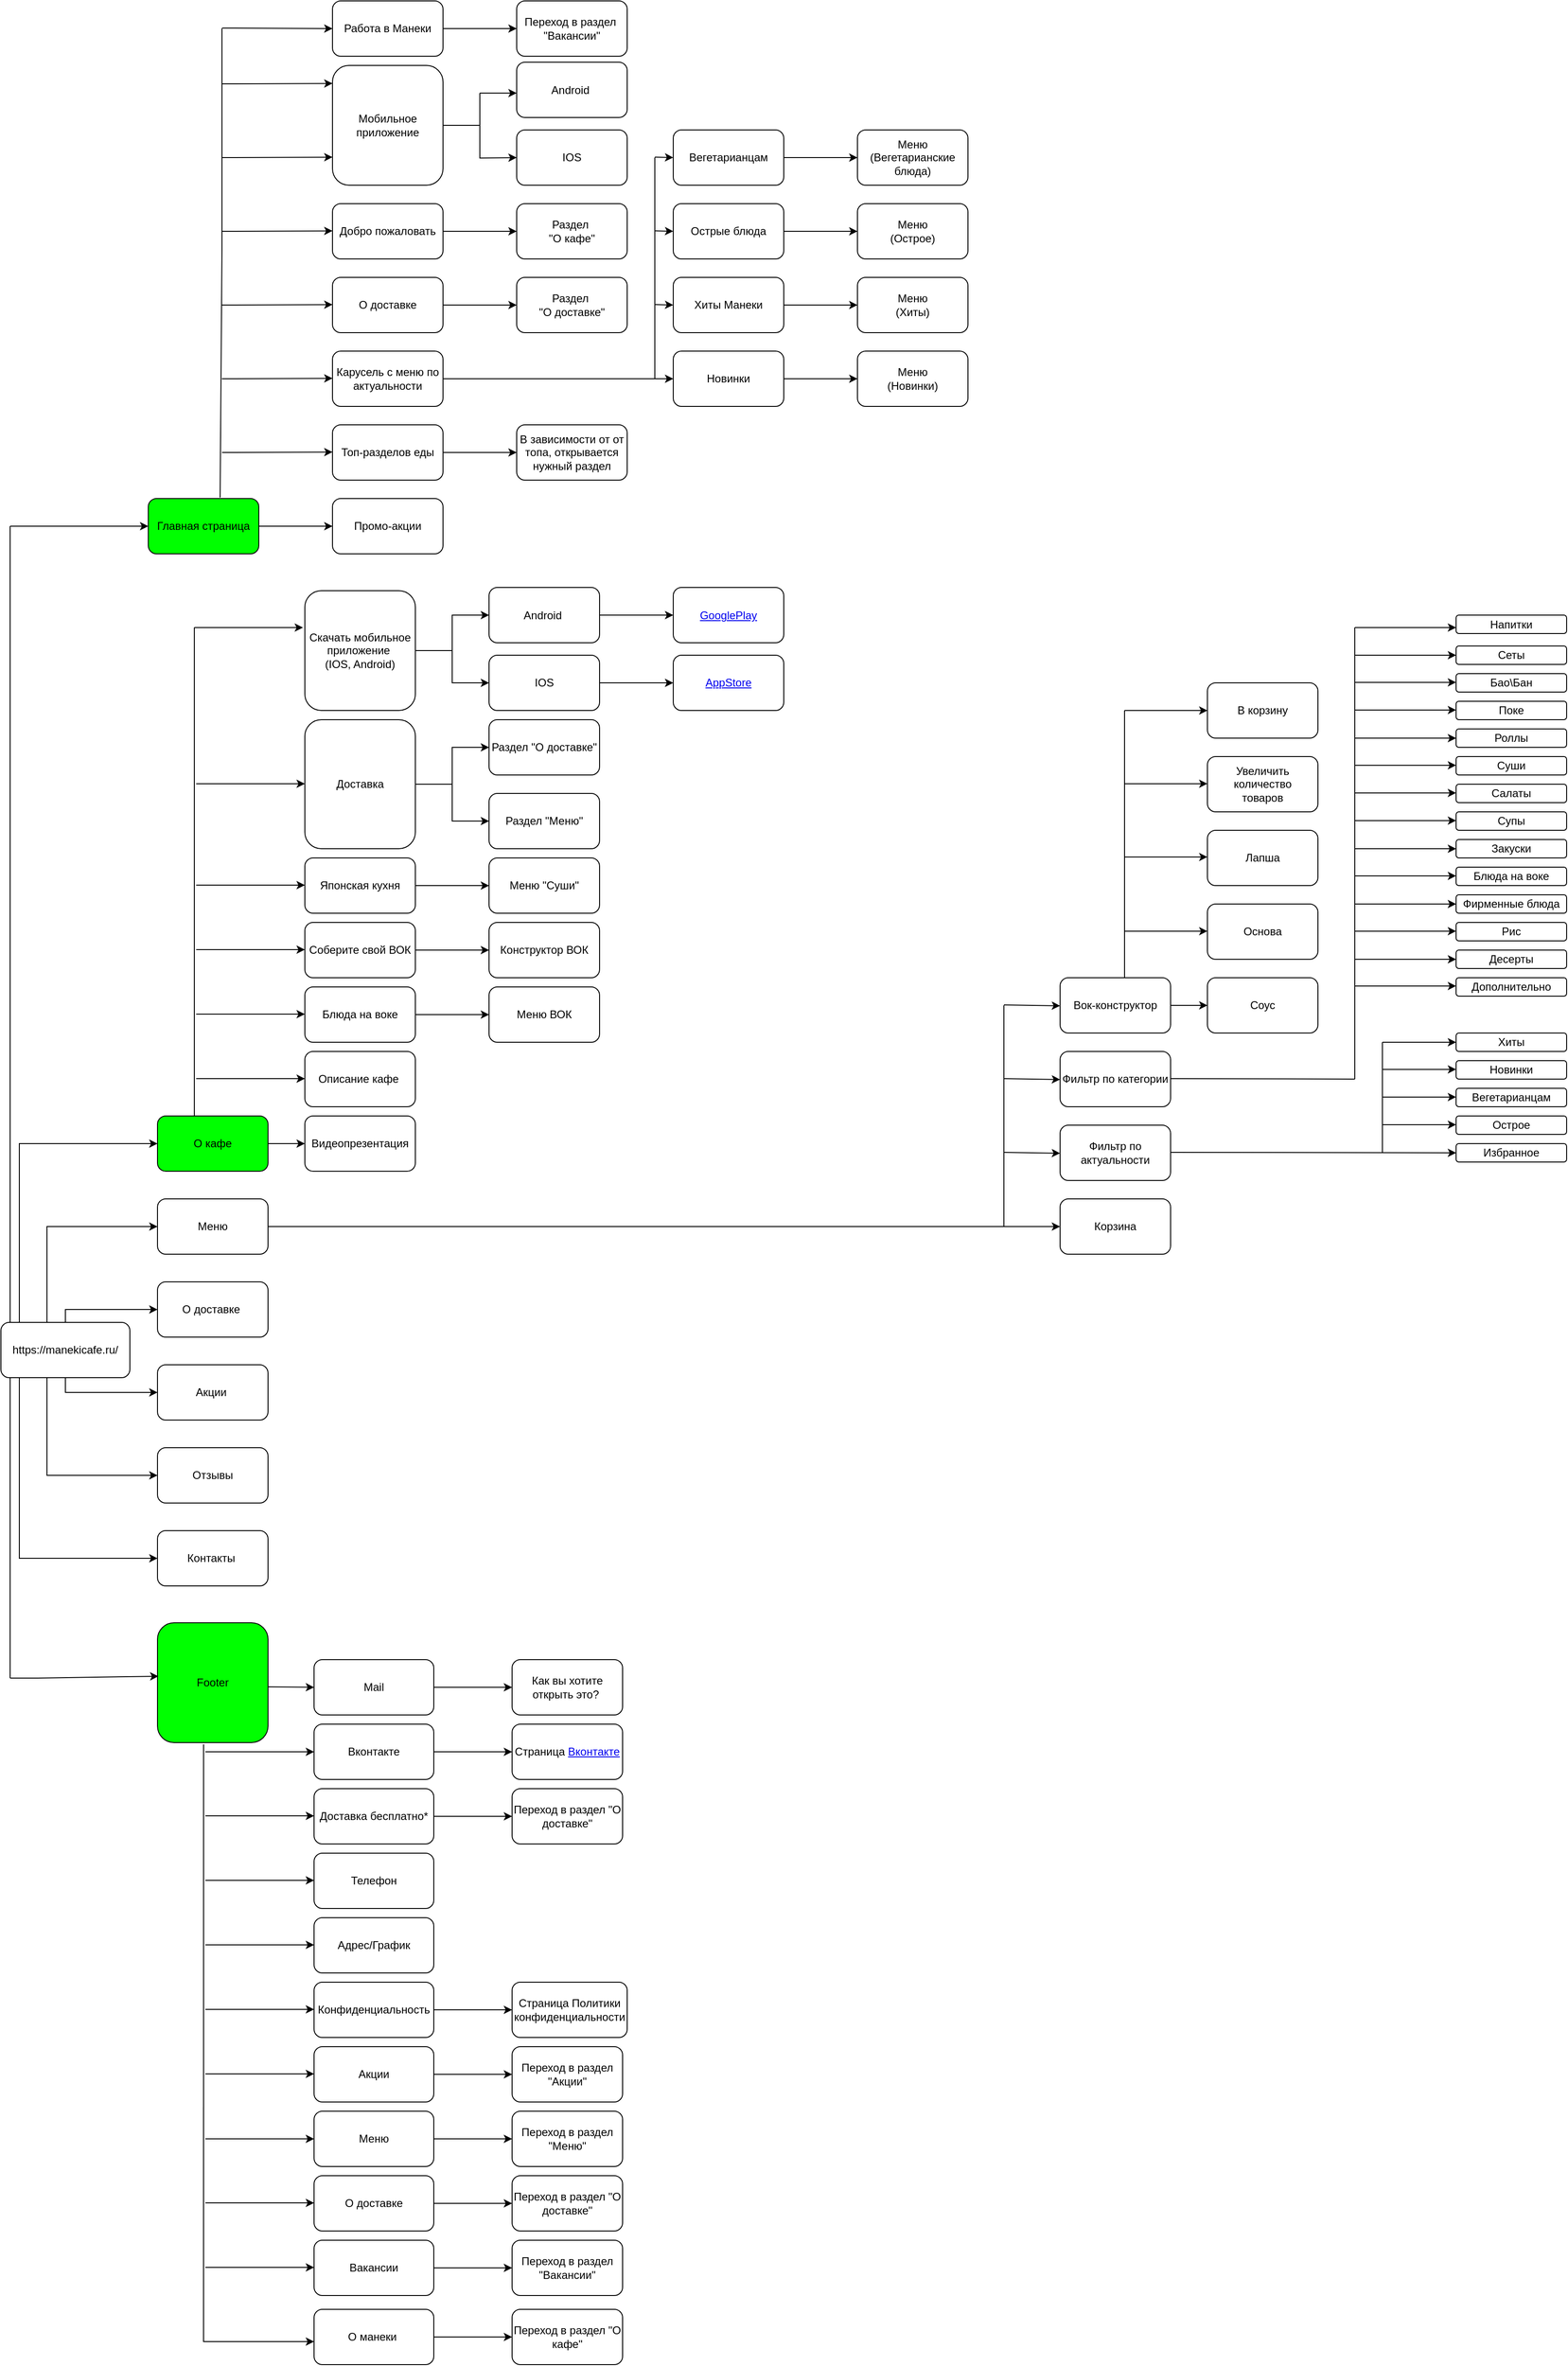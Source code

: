 <mxfile version="20.2.0" type="github">
  <diagram id="6a731a19-8d31-9384-78a2-239565b7b9f0" name="Page-1">
    <mxGraphModel dx="2031" dy="2731" grid="1" gridSize="10" guides="1" tooltips="1" connect="1" arrows="1" fold="1" page="1" pageScale="1" pageWidth="1169" pageHeight="827" background="none" math="0" shadow="0">
      <root>
        <mxCell id="0" />
        <mxCell id="1" parent="0" />
        <mxCell id="S8iGS64HaeXEKzcs_TdU-1784" value="https://manekicafe.ru/" style="rounded=1;whiteSpace=wrap;html=1;" vertex="1" parent="1">
          <mxGeometry x="30" y="354" width="140" height="60" as="geometry" />
        </mxCell>
        <mxCell id="S8iGS64HaeXEKzcs_TdU-1786" value="Меню" style="rounded=1;whiteSpace=wrap;html=1;" vertex="1" parent="1">
          <mxGeometry x="200" y="220" width="120" height="60" as="geometry" />
        </mxCell>
        <mxCell id="S8iGS64HaeXEKzcs_TdU-1804" value="" style="edgeStyle=orthogonalEdgeStyle;rounded=0;orthogonalLoop=1;jettySize=auto;html=1;" edge="1" parent="1" source="S8iGS64HaeXEKzcs_TdU-1787" target="S8iGS64HaeXEKzcs_TdU-1801">
          <mxGeometry relative="1" as="geometry" />
        </mxCell>
        <mxCell id="S8iGS64HaeXEKzcs_TdU-1787" value="О кафе" style="rounded=1;whiteSpace=wrap;html=1;fillColor=#00FF00;" vertex="1" parent="1">
          <mxGeometry x="200" y="130" width="120" height="60" as="geometry" />
        </mxCell>
        <mxCell id="S8iGS64HaeXEKzcs_TdU-1788" value="О доставке&amp;nbsp;" style="rounded=1;whiteSpace=wrap;html=1;" vertex="1" parent="1">
          <mxGeometry x="200" y="310" width="120" height="60" as="geometry" />
        </mxCell>
        <mxCell id="S8iGS64HaeXEKzcs_TdU-1789" value="Акции&amp;nbsp;" style="rounded=1;whiteSpace=wrap;html=1;" vertex="1" parent="1">
          <mxGeometry x="200" y="400" width="120" height="60" as="geometry" />
        </mxCell>
        <mxCell id="S8iGS64HaeXEKzcs_TdU-1790" value="Отзывы" style="rounded=1;whiteSpace=wrap;html=1;" vertex="1" parent="1">
          <mxGeometry x="200" y="490" width="120" height="60" as="geometry" />
        </mxCell>
        <mxCell id="S8iGS64HaeXEKzcs_TdU-1791" value="Контакты&amp;nbsp;" style="rounded=1;whiteSpace=wrap;html=1;" vertex="1" parent="1">
          <mxGeometry x="200" y="580" width="120" height="60" as="geometry" />
        </mxCell>
        <mxCell id="S8iGS64HaeXEKzcs_TdU-1792" value="" style="endArrow=classic;html=1;rounded=0;edgeStyle=orthogonalEdgeStyle;entryX=0;entryY=0.5;entryDx=0;entryDy=0;" edge="1" parent="1" target="S8iGS64HaeXEKzcs_TdU-1787">
          <mxGeometry width="50" height="50" relative="1" as="geometry">
            <mxPoint x="50" y="354" as="sourcePoint" />
            <mxPoint x="90" y="160" as="targetPoint" />
            <Array as="points">
              <mxPoint x="50" y="354" />
              <mxPoint x="50" y="160" />
            </Array>
          </mxGeometry>
        </mxCell>
        <mxCell id="S8iGS64HaeXEKzcs_TdU-1793" value="" style="endArrow=classic;html=1;rounded=0;edgeStyle=orthogonalEdgeStyle;entryX=0;entryY=0.5;entryDx=0;entryDy=0;" edge="1" parent="1" target="S8iGS64HaeXEKzcs_TdU-1786">
          <mxGeometry width="50" height="50" relative="1" as="geometry">
            <mxPoint x="80" y="354" as="sourcePoint" />
            <mxPoint x="160" y="230" as="targetPoint" />
            <Array as="points">
              <mxPoint x="80" y="354" />
              <mxPoint x="80" y="250" />
            </Array>
          </mxGeometry>
        </mxCell>
        <mxCell id="S8iGS64HaeXEKzcs_TdU-1794" value="" style="endArrow=classic;html=1;rounded=0;edgeStyle=orthogonalEdgeStyle;exitX=0.5;exitY=0;exitDx=0;exitDy=0;entryX=0;entryY=0.5;entryDx=0;entryDy=0;" edge="1" parent="1" source="S8iGS64HaeXEKzcs_TdU-1784" target="S8iGS64HaeXEKzcs_TdU-1788">
          <mxGeometry width="50" height="50" relative="1" as="geometry">
            <mxPoint x="110" y="436" as="sourcePoint" />
            <mxPoint x="190" y="332" as="targetPoint" />
          </mxGeometry>
        </mxCell>
        <mxCell id="S8iGS64HaeXEKzcs_TdU-1796" value="" style="endArrow=classic;html=1;rounded=0;edgeStyle=orthogonalEdgeStyle;exitX=0.5;exitY=1;exitDx=0;exitDy=0;" edge="1" parent="1" source="S8iGS64HaeXEKzcs_TdU-1784">
          <mxGeometry width="50" height="50" relative="1" as="geometry">
            <mxPoint x="90" y="414" as="sourcePoint" />
            <mxPoint x="200" y="430" as="targetPoint" />
            <Array as="points">
              <mxPoint x="100" y="430" />
            </Array>
          </mxGeometry>
        </mxCell>
        <mxCell id="S8iGS64HaeXEKzcs_TdU-1799" value="" style="endArrow=classic;html=1;rounded=0;edgeStyle=orthogonalEdgeStyle;entryX=0;entryY=0.5;entryDx=0;entryDy=0;" edge="1" parent="1" target="S8iGS64HaeXEKzcs_TdU-1790">
          <mxGeometry width="50" height="50" relative="1" as="geometry">
            <mxPoint x="80" y="414" as="sourcePoint" />
            <mxPoint x="80" y="520" as="targetPoint" />
            <Array as="points">
              <mxPoint x="80" y="520" />
            </Array>
          </mxGeometry>
        </mxCell>
        <mxCell id="S8iGS64HaeXEKzcs_TdU-1800" value="" style="endArrow=classic;html=1;rounded=0;edgeStyle=orthogonalEdgeStyle;entryX=0;entryY=0.5;entryDx=0;entryDy=0;" edge="1" parent="1" target="S8iGS64HaeXEKzcs_TdU-1791">
          <mxGeometry width="50" height="50" relative="1" as="geometry">
            <mxPoint x="50" y="414" as="sourcePoint" />
            <mxPoint x="50" y="620" as="targetPoint" />
            <Array as="points">
              <mxPoint x="50" y="610" />
            </Array>
          </mxGeometry>
        </mxCell>
        <mxCell id="S8iGS64HaeXEKzcs_TdU-1801" value="Видеопрезентация" style="rounded=1;whiteSpace=wrap;html=1;" vertex="1" parent="1">
          <mxGeometry x="360" y="130" width="120" height="60" as="geometry" />
        </mxCell>
        <mxCell id="S8iGS64HaeXEKzcs_TdU-1805" value="Описание кафе&amp;nbsp;" style="rounded=1;whiteSpace=wrap;html=1;" vertex="1" parent="1">
          <mxGeometry x="360" y="60" width="120" height="60" as="geometry" />
        </mxCell>
        <mxCell id="S8iGS64HaeXEKzcs_TdU-1812" value="" style="edgeStyle=orthogonalEdgeStyle;rounded=0;orthogonalLoop=1;jettySize=auto;html=1;" edge="1" parent="1" source="S8iGS64HaeXEKzcs_TdU-1806" target="S8iGS64HaeXEKzcs_TdU-1811">
          <mxGeometry relative="1" as="geometry" />
        </mxCell>
        <mxCell id="S8iGS64HaeXEKzcs_TdU-1806" value="Блюда на воке" style="rounded=1;whiteSpace=wrap;html=1;" vertex="1" parent="1">
          <mxGeometry x="360" y="-10" width="120" height="60" as="geometry" />
        </mxCell>
        <mxCell id="S8iGS64HaeXEKzcs_TdU-1814" value="" style="edgeStyle=orthogonalEdgeStyle;rounded=0;orthogonalLoop=1;jettySize=auto;html=1;" edge="1" parent="1" source="S8iGS64HaeXEKzcs_TdU-1807" target="S8iGS64HaeXEKzcs_TdU-1813">
          <mxGeometry relative="1" as="geometry" />
        </mxCell>
        <mxCell id="S8iGS64HaeXEKzcs_TdU-1807" value="Соберите свой ВОК" style="rounded=1;whiteSpace=wrap;html=1;" vertex="1" parent="1">
          <mxGeometry x="360" y="-80" width="120" height="60" as="geometry" />
        </mxCell>
        <mxCell id="S8iGS64HaeXEKzcs_TdU-1816" value="" style="edgeStyle=orthogonalEdgeStyle;rounded=0;orthogonalLoop=1;jettySize=auto;html=1;" edge="1" parent="1" source="S8iGS64HaeXEKzcs_TdU-1808" target="S8iGS64HaeXEKzcs_TdU-1815">
          <mxGeometry relative="1" as="geometry" />
        </mxCell>
        <mxCell id="S8iGS64HaeXEKzcs_TdU-1808" value="Японская кухня" style="rounded=1;whiteSpace=wrap;html=1;" vertex="1" parent="1">
          <mxGeometry x="360" y="-150" width="120" height="60" as="geometry" />
        </mxCell>
        <mxCell id="S8iGS64HaeXEKzcs_TdU-1818" value="" style="edgeStyle=orthogonalEdgeStyle;rounded=0;orthogonalLoop=1;jettySize=auto;html=1;" edge="1" parent="1" source="S8iGS64HaeXEKzcs_TdU-1809" target="S8iGS64HaeXEKzcs_TdU-1817">
          <mxGeometry relative="1" as="geometry" />
        </mxCell>
        <mxCell id="S8iGS64HaeXEKzcs_TdU-1820" value="" style="edgeStyle=orthogonalEdgeStyle;rounded=0;orthogonalLoop=1;jettySize=auto;html=1;" edge="1" parent="1" source="S8iGS64HaeXEKzcs_TdU-1809" target="S8iGS64HaeXEKzcs_TdU-1819">
          <mxGeometry relative="1" as="geometry" />
        </mxCell>
        <mxCell id="S8iGS64HaeXEKzcs_TdU-1809" value="Доставка" style="rounded=1;whiteSpace=wrap;html=1;" vertex="1" parent="1">
          <mxGeometry x="360" y="-300" width="120" height="140" as="geometry" />
        </mxCell>
        <mxCell id="S8iGS64HaeXEKzcs_TdU-1822" value="" style="edgeStyle=orthogonalEdgeStyle;rounded=0;orthogonalLoop=1;jettySize=auto;html=1;" edge="1" parent="1" source="S8iGS64HaeXEKzcs_TdU-1810" target="S8iGS64HaeXEKzcs_TdU-1821">
          <mxGeometry relative="1" as="geometry" />
        </mxCell>
        <mxCell id="S8iGS64HaeXEKzcs_TdU-1824" value="" style="edgeStyle=orthogonalEdgeStyle;rounded=0;orthogonalLoop=1;jettySize=auto;html=1;" edge="1" parent="1" source="S8iGS64HaeXEKzcs_TdU-1810" target="S8iGS64HaeXEKzcs_TdU-1823">
          <mxGeometry relative="1" as="geometry" />
        </mxCell>
        <mxCell id="S8iGS64HaeXEKzcs_TdU-1810" value="Скачать мобильное приложение&amp;nbsp;&lt;br&gt;(IOS, Android)" style="rounded=1;whiteSpace=wrap;html=1;" vertex="1" parent="1">
          <mxGeometry x="360" y="-440" width="120" height="130" as="geometry" />
        </mxCell>
        <mxCell id="S8iGS64HaeXEKzcs_TdU-1811" value="Меню ВОК" style="whiteSpace=wrap;html=1;rounded=1;" vertex="1" parent="1">
          <mxGeometry x="560" y="-10" width="120" height="60" as="geometry" />
        </mxCell>
        <mxCell id="S8iGS64HaeXEKzcs_TdU-1813" value="Конструктор ВОК" style="whiteSpace=wrap;html=1;rounded=1;" vertex="1" parent="1">
          <mxGeometry x="560" y="-80" width="120" height="60" as="geometry" />
        </mxCell>
        <mxCell id="S8iGS64HaeXEKzcs_TdU-1815" value="Меню &quot;Суши&quot;" style="whiteSpace=wrap;html=1;rounded=1;" vertex="1" parent="1">
          <mxGeometry x="560" y="-150" width="120" height="60" as="geometry" />
        </mxCell>
        <mxCell id="S8iGS64HaeXEKzcs_TdU-1817" value="Раздел &quot;О доставке&quot;" style="whiteSpace=wrap;html=1;rounded=1;" vertex="1" parent="1">
          <mxGeometry x="560" y="-300" width="120" height="60" as="geometry" />
        </mxCell>
        <mxCell id="S8iGS64HaeXEKzcs_TdU-1819" value="Раздел &quot;Меню&quot;" style="whiteSpace=wrap;html=1;rounded=1;" vertex="1" parent="1">
          <mxGeometry x="560" y="-220" width="120" height="60" as="geometry" />
        </mxCell>
        <mxCell id="S8iGS64HaeXEKzcs_TdU-1884" value="" style="edgeStyle=orthogonalEdgeStyle;rounded=0;orthogonalLoop=1;jettySize=auto;html=1;" edge="1" parent="1" source="S8iGS64HaeXEKzcs_TdU-1821" target="S8iGS64HaeXEKzcs_TdU-1883">
          <mxGeometry relative="1" as="geometry" />
        </mxCell>
        <mxCell id="S8iGS64HaeXEKzcs_TdU-1821" value="IOS" style="whiteSpace=wrap;html=1;rounded=1;" vertex="1" parent="1">
          <mxGeometry x="560" y="-370" width="120" height="60" as="geometry" />
        </mxCell>
        <mxCell id="S8iGS64HaeXEKzcs_TdU-1877" value="" style="edgeStyle=orthogonalEdgeStyle;rounded=0;orthogonalLoop=1;jettySize=auto;html=1;" edge="1" parent="1" source="S8iGS64HaeXEKzcs_TdU-1823" target="S8iGS64HaeXEKzcs_TdU-1876">
          <mxGeometry relative="1" as="geometry" />
        </mxCell>
        <mxCell id="S8iGS64HaeXEKzcs_TdU-1823" value="Android&amp;nbsp;" style="whiteSpace=wrap;html=1;rounded=1;" vertex="1" parent="1">
          <mxGeometry x="560" y="-443.5" width="120" height="60" as="geometry" />
        </mxCell>
        <mxCell id="S8iGS64HaeXEKzcs_TdU-1826" value="" style="endArrow=none;html=1;rounded=0;" edge="1" parent="1">
          <mxGeometry width="50" height="50" relative="1" as="geometry">
            <mxPoint x="240" y="130" as="sourcePoint" />
            <mxPoint x="240" y="-400" as="targetPoint" />
          </mxGeometry>
        </mxCell>
        <mxCell id="S8iGS64HaeXEKzcs_TdU-1827" value="" style="endArrow=classic;html=1;rounded=0;entryX=-0.017;entryY=0.308;entryDx=0;entryDy=0;entryPerimeter=0;" edge="1" parent="1" target="S8iGS64HaeXEKzcs_TdU-1810">
          <mxGeometry width="50" height="50" relative="1" as="geometry">
            <mxPoint x="240" y="-400" as="sourcePoint" />
            <mxPoint x="290" y="-450" as="targetPoint" />
          </mxGeometry>
        </mxCell>
        <mxCell id="S8iGS64HaeXEKzcs_TdU-1828" value="" style="endArrow=classic;html=1;rounded=0;entryX=-0.017;entryY=0.308;entryDx=0;entryDy=0;entryPerimeter=0;" edge="1" parent="1">
          <mxGeometry width="50" height="50" relative="1" as="geometry">
            <mxPoint x="242.04" y="-230.5" as="sourcePoint" />
            <mxPoint x="360.0" y="-230.46" as="targetPoint" />
          </mxGeometry>
        </mxCell>
        <mxCell id="S8iGS64HaeXEKzcs_TdU-1829" value="" style="endArrow=classic;html=1;rounded=0;entryX=-0.017;entryY=0.308;entryDx=0;entryDy=0;entryPerimeter=0;" edge="1" parent="1">
          <mxGeometry width="50" height="50" relative="1" as="geometry">
            <mxPoint x="242.04" y="-120.5" as="sourcePoint" />
            <mxPoint x="360.0" y="-120.46" as="targetPoint" />
          </mxGeometry>
        </mxCell>
        <mxCell id="S8iGS64HaeXEKzcs_TdU-1830" value="" style="endArrow=classic;html=1;rounded=0;entryX=-0.017;entryY=0.308;entryDx=0;entryDy=0;entryPerimeter=0;" edge="1" parent="1">
          <mxGeometry width="50" height="50" relative="1" as="geometry">
            <mxPoint x="242.04" y="-50.5" as="sourcePoint" />
            <mxPoint x="360.0" y="-50.46" as="targetPoint" />
          </mxGeometry>
        </mxCell>
        <mxCell id="S8iGS64HaeXEKzcs_TdU-1831" value="" style="endArrow=classic;html=1;rounded=0;entryX=-0.017;entryY=0.308;entryDx=0;entryDy=0;entryPerimeter=0;" edge="1" parent="1">
          <mxGeometry width="50" height="50" relative="1" as="geometry">
            <mxPoint x="242.04" y="19.5" as="sourcePoint" />
            <mxPoint x="360.0" y="19.54" as="targetPoint" />
          </mxGeometry>
        </mxCell>
        <mxCell id="S8iGS64HaeXEKzcs_TdU-1832" value="" style="endArrow=classic;html=1;rounded=0;entryX=-0.017;entryY=0.308;entryDx=0;entryDy=0;entryPerimeter=0;" edge="1" parent="1">
          <mxGeometry width="50" height="50" relative="1" as="geometry">
            <mxPoint x="242.04" y="89.5" as="sourcePoint" />
            <mxPoint x="360.0" y="89.54" as="targetPoint" />
          </mxGeometry>
        </mxCell>
        <mxCell id="S8iGS64HaeXEKzcs_TdU-1835" value="" style="edgeStyle=orthogonalEdgeStyle;rounded=0;orthogonalLoop=1;jettySize=auto;html=1;" edge="1" parent="1" target="S8iGS64HaeXEKzcs_TdU-1834">
          <mxGeometry relative="1" as="geometry">
            <mxPoint x="250" y="1455" as="sourcePoint" />
            <Array as="points">
              <mxPoint x="250" y="1460" />
            </Array>
          </mxGeometry>
        </mxCell>
        <mxCell id="S8iGS64HaeXEKzcs_TdU-1833" value="Footer" style="rounded=1;whiteSpace=wrap;html=1;fillColor=#00FF00;" vertex="1" parent="1">
          <mxGeometry x="200" y="680" width="120" height="130" as="geometry" />
        </mxCell>
        <mxCell id="S8iGS64HaeXEKzcs_TdU-1875" value="" style="edgeStyle=orthogonalEdgeStyle;rounded=0;orthogonalLoop=1;jettySize=auto;html=1;" edge="1" parent="1" source="S8iGS64HaeXEKzcs_TdU-1834" target="S8iGS64HaeXEKzcs_TdU-1874">
          <mxGeometry relative="1" as="geometry" />
        </mxCell>
        <mxCell id="S8iGS64HaeXEKzcs_TdU-1834" value="О манеки&amp;nbsp;" style="whiteSpace=wrap;html=1;rounded=1;" vertex="1" parent="1">
          <mxGeometry x="370" y="1425" width="130" height="60" as="geometry" />
        </mxCell>
        <mxCell id="S8iGS64HaeXEKzcs_TdU-1836" value="Адрес/График" style="whiteSpace=wrap;html=1;rounded=1;" vertex="1" parent="1">
          <mxGeometry x="370" y="1000" width="130" height="60" as="geometry" />
        </mxCell>
        <mxCell id="S8iGS64HaeXEKzcs_TdU-1865" value="" style="edgeStyle=orthogonalEdgeStyle;rounded=0;orthogonalLoop=1;jettySize=auto;html=1;" edge="1" parent="1" source="S8iGS64HaeXEKzcs_TdU-1837" target="S8iGS64HaeXEKzcs_TdU-1864">
          <mxGeometry relative="1" as="geometry" />
        </mxCell>
        <mxCell id="S8iGS64HaeXEKzcs_TdU-1837" value="Конфиденциальность" style="whiteSpace=wrap;html=1;rounded=1;" vertex="1" parent="1">
          <mxGeometry x="370" y="1070" width="130" height="60" as="geometry" />
        </mxCell>
        <mxCell id="S8iGS64HaeXEKzcs_TdU-1867" value="" style="edgeStyle=orthogonalEdgeStyle;rounded=0;orthogonalLoop=1;jettySize=auto;html=1;" edge="1" parent="1" source="S8iGS64HaeXEKzcs_TdU-1838" target="S8iGS64HaeXEKzcs_TdU-1866">
          <mxGeometry relative="1" as="geometry" />
        </mxCell>
        <mxCell id="S8iGS64HaeXEKzcs_TdU-1838" value="Акции" style="whiteSpace=wrap;html=1;rounded=1;" vertex="1" parent="1">
          <mxGeometry x="370" y="1140" width="130" height="60" as="geometry" />
        </mxCell>
        <mxCell id="S8iGS64HaeXEKzcs_TdU-1869" value="" style="edgeStyle=orthogonalEdgeStyle;rounded=0;orthogonalLoop=1;jettySize=auto;html=1;" edge="1" parent="1" source="S8iGS64HaeXEKzcs_TdU-1839" target="S8iGS64HaeXEKzcs_TdU-1868">
          <mxGeometry relative="1" as="geometry" />
        </mxCell>
        <mxCell id="S8iGS64HaeXEKzcs_TdU-1839" value="Меню" style="whiteSpace=wrap;html=1;rounded=1;" vertex="1" parent="1">
          <mxGeometry x="370" y="1210" width="130" height="60" as="geometry" />
        </mxCell>
        <mxCell id="S8iGS64HaeXEKzcs_TdU-1871" value="" style="edgeStyle=orthogonalEdgeStyle;rounded=0;orthogonalLoop=1;jettySize=auto;html=1;" edge="1" parent="1" source="S8iGS64HaeXEKzcs_TdU-1840" target="S8iGS64HaeXEKzcs_TdU-1870">
          <mxGeometry relative="1" as="geometry" />
        </mxCell>
        <mxCell id="S8iGS64HaeXEKzcs_TdU-1840" value="О доставке" style="whiteSpace=wrap;html=1;rounded=1;" vertex="1" parent="1">
          <mxGeometry x="370" y="1280" width="130" height="60" as="geometry" />
        </mxCell>
        <mxCell id="S8iGS64HaeXEKzcs_TdU-1873" value="" style="edgeStyle=orthogonalEdgeStyle;rounded=0;orthogonalLoop=1;jettySize=auto;html=1;" edge="1" parent="1" source="S8iGS64HaeXEKzcs_TdU-1841" target="S8iGS64HaeXEKzcs_TdU-1872">
          <mxGeometry relative="1" as="geometry" />
        </mxCell>
        <mxCell id="S8iGS64HaeXEKzcs_TdU-1841" value="Вакансии" style="whiteSpace=wrap;html=1;rounded=1;" vertex="1" parent="1">
          <mxGeometry x="370" y="1350" width="130" height="60" as="geometry" />
        </mxCell>
        <mxCell id="S8iGS64HaeXEKzcs_TdU-1842" value="" style="endArrow=none;html=1;rounded=0;entryX=0.417;entryY=1.015;entryDx=0;entryDy=0;entryPerimeter=0;" edge="1" parent="1" target="S8iGS64HaeXEKzcs_TdU-1833">
          <mxGeometry width="50" height="50" relative="1" as="geometry">
            <mxPoint x="250" y="1460" as="sourcePoint" />
            <mxPoint x="250" y="750" as="targetPoint" />
          </mxGeometry>
        </mxCell>
        <mxCell id="S8iGS64HaeXEKzcs_TdU-1843" value="" style="endArrow=classic;html=1;rounded=0;entryX=-0.017;entryY=0.308;entryDx=0;entryDy=0;entryPerimeter=0;" edge="1" parent="1">
          <mxGeometry width="50" height="50" relative="1" as="geometry">
            <mxPoint x="252.04" y="1379.5" as="sourcePoint" />
            <mxPoint x="370" y="1379.54" as="targetPoint" />
          </mxGeometry>
        </mxCell>
        <mxCell id="S8iGS64HaeXEKzcs_TdU-1844" value="" style="endArrow=classic;html=1;rounded=0;entryX=-0.017;entryY=0.308;entryDx=0;entryDy=0;entryPerimeter=0;" edge="1" parent="1">
          <mxGeometry width="50" height="50" relative="1" as="geometry">
            <mxPoint x="252.04" y="1029.5" as="sourcePoint" />
            <mxPoint x="370" y="1029.54" as="targetPoint" />
          </mxGeometry>
        </mxCell>
        <mxCell id="S8iGS64HaeXEKzcs_TdU-1845" value="" style="endArrow=classic;html=1;rounded=0;entryX=-0.017;entryY=0.308;entryDx=0;entryDy=0;entryPerimeter=0;" edge="1" parent="1">
          <mxGeometry width="50" height="50" relative="1" as="geometry">
            <mxPoint x="252.04" y="1099.5" as="sourcePoint" />
            <mxPoint x="370" y="1099.54" as="targetPoint" />
          </mxGeometry>
        </mxCell>
        <mxCell id="S8iGS64HaeXEKzcs_TdU-1846" value="" style="endArrow=classic;html=1;rounded=0;entryX=-0.017;entryY=0.308;entryDx=0;entryDy=0;entryPerimeter=0;" edge="1" parent="1">
          <mxGeometry width="50" height="50" relative="1" as="geometry">
            <mxPoint x="252.04" y="1169.5" as="sourcePoint" />
            <mxPoint x="370" y="1169.54" as="targetPoint" />
          </mxGeometry>
        </mxCell>
        <mxCell id="S8iGS64HaeXEKzcs_TdU-1847" value="" style="endArrow=classic;html=1;rounded=0;entryX=-0.017;entryY=0.308;entryDx=0;entryDy=0;entryPerimeter=0;" edge="1" parent="1">
          <mxGeometry width="50" height="50" relative="1" as="geometry">
            <mxPoint x="252.04" y="1240" as="sourcePoint" />
            <mxPoint x="370" y="1240.04" as="targetPoint" />
          </mxGeometry>
        </mxCell>
        <mxCell id="S8iGS64HaeXEKzcs_TdU-1848" value="" style="endArrow=classic;html=1;rounded=0;entryX=-0.017;entryY=0.308;entryDx=0;entryDy=0;entryPerimeter=0;" edge="1" parent="1">
          <mxGeometry width="50" height="50" relative="1" as="geometry">
            <mxPoint x="252.04" y="1309.5" as="sourcePoint" />
            <mxPoint x="370" y="1309.54" as="targetPoint" />
          </mxGeometry>
        </mxCell>
        <mxCell id="S8iGS64HaeXEKzcs_TdU-1849" value="Телефон" style="whiteSpace=wrap;html=1;rounded=1;" vertex="1" parent="1">
          <mxGeometry x="370" y="930" width="130" height="60" as="geometry" />
        </mxCell>
        <mxCell id="S8iGS64HaeXEKzcs_TdU-1863" value="" style="edgeStyle=orthogonalEdgeStyle;rounded=0;orthogonalLoop=1;jettySize=auto;html=1;" edge="1" parent="1" source="S8iGS64HaeXEKzcs_TdU-1850" target="S8iGS64HaeXEKzcs_TdU-1862">
          <mxGeometry relative="1" as="geometry" />
        </mxCell>
        <mxCell id="S8iGS64HaeXEKzcs_TdU-1850" value="Доставка бесплатно*" style="whiteSpace=wrap;html=1;rounded=1;" vertex="1" parent="1">
          <mxGeometry x="370" y="860" width="130" height="60" as="geometry" />
        </mxCell>
        <mxCell id="S8iGS64HaeXEKzcs_TdU-1861" value="" style="edgeStyle=orthogonalEdgeStyle;rounded=0;orthogonalLoop=1;jettySize=auto;html=1;" edge="1" parent="1" source="S8iGS64HaeXEKzcs_TdU-1851" target="S8iGS64HaeXEKzcs_TdU-1860">
          <mxGeometry relative="1" as="geometry" />
        </mxCell>
        <mxCell id="S8iGS64HaeXEKzcs_TdU-1851" value="Вконтакте" style="whiteSpace=wrap;html=1;rounded=1;" vertex="1" parent="1">
          <mxGeometry x="370" y="790" width="130" height="60" as="geometry" />
        </mxCell>
        <mxCell id="S8iGS64HaeXEKzcs_TdU-1859" value="" style="edgeStyle=orthogonalEdgeStyle;rounded=0;orthogonalLoop=1;jettySize=auto;html=1;" edge="1" parent="1" source="S8iGS64HaeXEKzcs_TdU-1852" target="S8iGS64HaeXEKzcs_TdU-1858">
          <mxGeometry relative="1" as="geometry" />
        </mxCell>
        <mxCell id="S8iGS64HaeXEKzcs_TdU-1852" value="Mail" style="whiteSpace=wrap;html=1;rounded=1;" vertex="1" parent="1">
          <mxGeometry x="370" y="720" width="130" height="60" as="geometry" />
        </mxCell>
        <mxCell id="S8iGS64HaeXEKzcs_TdU-1853" value="" style="endArrow=classic;html=1;rounded=0;entryX=-0.017;entryY=0.308;entryDx=0;entryDy=0;entryPerimeter=0;" edge="1" parent="1">
          <mxGeometry width="50" height="50" relative="1" as="geometry">
            <mxPoint x="252.04" y="820" as="sourcePoint" />
            <mxPoint x="370" y="820.04" as="targetPoint" />
          </mxGeometry>
        </mxCell>
        <mxCell id="S8iGS64HaeXEKzcs_TdU-1854" value="" style="endArrow=classic;html=1;rounded=0;entryX=-0.017;entryY=0.308;entryDx=0;entryDy=0;entryPerimeter=0;" edge="1" parent="1">
          <mxGeometry width="50" height="50" relative="1" as="geometry">
            <mxPoint x="252.04" y="889.5" as="sourcePoint" />
            <mxPoint x="370" y="889.54" as="targetPoint" />
          </mxGeometry>
        </mxCell>
        <mxCell id="S8iGS64HaeXEKzcs_TdU-1855" value="" style="endArrow=classic;html=1;rounded=0;entryX=-0.017;entryY=0.308;entryDx=0;entryDy=0;entryPerimeter=0;" edge="1" parent="1">
          <mxGeometry width="50" height="50" relative="1" as="geometry">
            <mxPoint x="252.04" y="959.5" as="sourcePoint" />
            <mxPoint x="370" y="959.54" as="targetPoint" />
          </mxGeometry>
        </mxCell>
        <mxCell id="S8iGS64HaeXEKzcs_TdU-1858" value="Как вы хотите открыть это?&amp;nbsp;" style="whiteSpace=wrap;html=1;rounded=1;" vertex="1" parent="1">
          <mxGeometry x="585" y="720" width="120" height="60" as="geometry" />
        </mxCell>
        <mxCell id="S8iGS64HaeXEKzcs_TdU-1860" value="Страница &lt;a href=&quot;https://vk.com/maneki_yar&quot;&gt;Вконтакте&lt;/a&gt;" style="whiteSpace=wrap;html=1;rounded=1;" vertex="1" parent="1">
          <mxGeometry x="585" y="790" width="120" height="60" as="geometry" />
        </mxCell>
        <mxCell id="S8iGS64HaeXEKzcs_TdU-1862" value="Переход в раздел &quot;О доставке&quot;" style="whiteSpace=wrap;html=1;rounded=1;" vertex="1" parent="1">
          <mxGeometry x="585" y="860" width="120" height="60" as="geometry" />
        </mxCell>
        <mxCell id="S8iGS64HaeXEKzcs_TdU-1864" value="Страница Политики конфиденциальности" style="whiteSpace=wrap;html=1;rounded=1;" vertex="1" parent="1">
          <mxGeometry x="585" y="1070" width="125" height="60" as="geometry" />
        </mxCell>
        <mxCell id="S8iGS64HaeXEKzcs_TdU-1866" value="Переход в раздел &quot;Акции&quot;" style="whiteSpace=wrap;html=1;rounded=1;" vertex="1" parent="1">
          <mxGeometry x="585" y="1140" width="120" height="60" as="geometry" />
        </mxCell>
        <mxCell id="S8iGS64HaeXEKzcs_TdU-1868" value="Переход в раздел &quot;Меню&quot;" style="whiteSpace=wrap;html=1;rounded=1;" vertex="1" parent="1">
          <mxGeometry x="585" y="1210" width="120" height="60" as="geometry" />
        </mxCell>
        <mxCell id="S8iGS64HaeXEKzcs_TdU-1870" value="Переход в раздел &quot;О доставке&quot;" style="whiteSpace=wrap;html=1;rounded=1;" vertex="1" parent="1">
          <mxGeometry x="585" y="1280" width="120" height="60" as="geometry" />
        </mxCell>
        <mxCell id="S8iGS64HaeXEKzcs_TdU-1872" value="Переход в раздел &quot;Вакансии&quot;" style="whiteSpace=wrap;html=1;rounded=1;" vertex="1" parent="1">
          <mxGeometry x="585" y="1350" width="120" height="60" as="geometry" />
        </mxCell>
        <mxCell id="S8iGS64HaeXEKzcs_TdU-1874" value="Переход в раздел &quot;О кафе&quot;" style="whiteSpace=wrap;html=1;rounded=1;" vertex="1" parent="1">
          <mxGeometry x="585" y="1425" width="120" height="60" as="geometry" />
        </mxCell>
        <mxCell id="S8iGS64HaeXEKzcs_TdU-1876" value="&lt;a href=&quot;https://play.google.com/store/apps/details?id=ru.maneki.app&amp;amp;hl=ru&quot;&gt;GooglePlay&lt;/a&gt;" style="whiteSpace=wrap;html=1;rounded=1;" vertex="1" parent="1">
          <mxGeometry x="760" y="-443.5" width="120" height="60" as="geometry" />
        </mxCell>
        <mxCell id="S8iGS64HaeXEKzcs_TdU-1878" value="" style="endArrow=classic;html=1;rounded=0;" edge="1" parent="1">
          <mxGeometry width="50" height="50" relative="1" as="geometry">
            <mxPoint x="320" y="749.5" as="sourcePoint" />
            <mxPoint x="370" y="750" as="targetPoint" />
          </mxGeometry>
        </mxCell>
        <mxCell id="S8iGS64HaeXEKzcs_TdU-1879" value="" style="endArrow=none;html=1;rounded=0;" edge="1" parent="1">
          <mxGeometry width="50" height="50" relative="1" as="geometry">
            <mxPoint x="40" y="740" as="sourcePoint" />
            <mxPoint x="40" y="414" as="targetPoint" />
          </mxGeometry>
        </mxCell>
        <mxCell id="S8iGS64HaeXEKzcs_TdU-1882" value="" style="endArrow=classic;html=1;rounded=0;entryX=0.008;entryY=0.446;entryDx=0;entryDy=0;entryPerimeter=0;" edge="1" parent="1" target="S8iGS64HaeXEKzcs_TdU-1833">
          <mxGeometry width="50" height="50" relative="1" as="geometry">
            <mxPoint x="40" y="740" as="sourcePoint" />
            <mxPoint x="120" y="740" as="targetPoint" />
            <Array as="points">
              <mxPoint x="70" y="740" />
            </Array>
          </mxGeometry>
        </mxCell>
        <mxCell id="S8iGS64HaeXEKzcs_TdU-1883" value="&lt;a href=&quot;https://apps.apple.com/ru/app/maneki/id1084665597&quot;&gt;AppStore&lt;/a&gt;" style="whiteSpace=wrap;html=1;rounded=1;" vertex="1" parent="1">
          <mxGeometry x="760" y="-370" width="120" height="60" as="geometry" />
        </mxCell>
        <mxCell id="S8iGS64HaeXEKzcs_TdU-1889" value="" style="edgeStyle=orthogonalEdgeStyle;rounded=0;orthogonalLoop=1;jettySize=auto;html=1;" edge="1" parent="1" source="S8iGS64HaeXEKzcs_TdU-1885" target="S8iGS64HaeXEKzcs_TdU-1888">
          <mxGeometry relative="1" as="geometry" />
        </mxCell>
        <mxCell id="S8iGS64HaeXEKzcs_TdU-1885" value="Главная страница" style="rounded=1;whiteSpace=wrap;html=1;fillColor=#00FF00;" vertex="1" parent="1">
          <mxGeometry x="190" y="-540" width="120" height="60" as="geometry" />
        </mxCell>
        <mxCell id="S8iGS64HaeXEKzcs_TdU-1886" value="" style="endArrow=none;html=1;rounded=0;" edge="1" parent="1">
          <mxGeometry width="50" height="50" relative="1" as="geometry">
            <mxPoint x="40" y="354" as="sourcePoint" />
            <mxPoint x="40" y="-510" as="targetPoint" />
          </mxGeometry>
        </mxCell>
        <mxCell id="S8iGS64HaeXEKzcs_TdU-1887" value="" style="endArrow=classic;html=1;rounded=0;entryX=0;entryY=0.5;entryDx=0;entryDy=0;" edge="1" parent="1" target="S8iGS64HaeXEKzcs_TdU-1885">
          <mxGeometry width="50" height="50" relative="1" as="geometry">
            <mxPoint x="40" y="-510" as="sourcePoint" />
            <mxPoint x="90" y="-560" as="targetPoint" />
          </mxGeometry>
        </mxCell>
        <mxCell id="S8iGS64HaeXEKzcs_TdU-1888" value="Промо-акции" style="whiteSpace=wrap;html=1;rounded=1;" vertex="1" parent="1">
          <mxGeometry x="390" y="-540" width="120" height="60" as="geometry" />
        </mxCell>
        <mxCell id="S8iGS64HaeXEKzcs_TdU-1911" value="" style="edgeStyle=orthogonalEdgeStyle;rounded=0;orthogonalLoop=1;jettySize=auto;html=1;" edge="1" parent="1" source="S8iGS64HaeXEKzcs_TdU-1890" target="S8iGS64HaeXEKzcs_TdU-1910">
          <mxGeometry relative="1" as="geometry" />
        </mxCell>
        <mxCell id="S8iGS64HaeXEKzcs_TdU-1890" value="Топ-разделов еды" style="whiteSpace=wrap;html=1;rounded=1;" vertex="1" parent="1">
          <mxGeometry x="390" y="-620" width="120" height="60" as="geometry" />
        </mxCell>
        <mxCell id="S8iGS64HaeXEKzcs_TdU-1913" value="" style="edgeStyle=orthogonalEdgeStyle;rounded=0;orthogonalLoop=1;jettySize=auto;html=1;" edge="1" parent="1" source="S8iGS64HaeXEKzcs_TdU-1898" target="S8iGS64HaeXEKzcs_TdU-1912">
          <mxGeometry relative="1" as="geometry" />
        </mxCell>
        <mxCell id="S8iGS64HaeXEKzcs_TdU-1898" value="Карусель с меню по актуальности" style="whiteSpace=wrap;html=1;rounded=1;" vertex="1" parent="1">
          <mxGeometry x="390" y="-700" width="120" height="60" as="geometry" />
        </mxCell>
        <mxCell id="S8iGS64HaeXEKzcs_TdU-1932" value="" style="edgeStyle=orthogonalEdgeStyle;rounded=0;orthogonalLoop=1;jettySize=auto;html=1;" edge="1" parent="1" source="S8iGS64HaeXEKzcs_TdU-1899" target="S8iGS64HaeXEKzcs_TdU-1931">
          <mxGeometry relative="1" as="geometry" />
        </mxCell>
        <mxCell id="S8iGS64HaeXEKzcs_TdU-1899" value="О доставке" style="whiteSpace=wrap;html=1;rounded=1;" vertex="1" parent="1">
          <mxGeometry x="390" y="-780" width="120" height="60" as="geometry" />
        </mxCell>
        <mxCell id="S8iGS64HaeXEKzcs_TdU-1934" value="" style="edgeStyle=orthogonalEdgeStyle;rounded=0;orthogonalLoop=1;jettySize=auto;html=1;" edge="1" parent="1" source="S8iGS64HaeXEKzcs_TdU-1900" target="S8iGS64HaeXEKzcs_TdU-1933">
          <mxGeometry relative="1" as="geometry" />
        </mxCell>
        <mxCell id="S8iGS64HaeXEKzcs_TdU-1900" value="Добро пожаловать" style="whiteSpace=wrap;html=1;rounded=1;" vertex="1" parent="1">
          <mxGeometry x="390" y="-860" width="120" height="60" as="geometry" />
        </mxCell>
        <mxCell id="S8iGS64HaeXEKzcs_TdU-1936" value="" style="edgeStyle=orthogonalEdgeStyle;rounded=0;orthogonalLoop=1;jettySize=auto;html=1;" edge="1" parent="1" source="S8iGS64HaeXEKzcs_TdU-1901">
          <mxGeometry relative="1" as="geometry">
            <mxPoint x="590" y="-910" as="targetPoint" />
          </mxGeometry>
        </mxCell>
        <mxCell id="S8iGS64HaeXEKzcs_TdU-1901" value="Мобильное приложение" style="whiteSpace=wrap;html=1;rounded=1;" vertex="1" parent="1">
          <mxGeometry x="390" y="-1010" width="120" height="130" as="geometry" />
        </mxCell>
        <mxCell id="S8iGS64HaeXEKzcs_TdU-1947" value="" style="edgeStyle=orthogonalEdgeStyle;rounded=0;orthogonalLoop=1;jettySize=auto;html=1;" edge="1" parent="1" source="S8iGS64HaeXEKzcs_TdU-1902" target="S8iGS64HaeXEKzcs_TdU-1946">
          <mxGeometry relative="1" as="geometry" />
        </mxCell>
        <mxCell id="S8iGS64HaeXEKzcs_TdU-1902" value="Работа в Манеки" style="whiteSpace=wrap;html=1;rounded=1;" vertex="1" parent="1">
          <mxGeometry x="390" y="-1080" width="120" height="60" as="geometry" />
        </mxCell>
        <mxCell id="S8iGS64HaeXEKzcs_TdU-1903" value="" style="endArrow=classic;html=1;rounded=0;entryX=-0.017;entryY=0.308;entryDx=0;entryDy=0;entryPerimeter=0;" edge="1" parent="1">
          <mxGeometry width="50" height="50" relative="1" as="geometry">
            <mxPoint x="270" y="-990" as="sourcePoint" />
            <mxPoint x="390.0" y="-990.46" as="targetPoint" />
          </mxGeometry>
        </mxCell>
        <mxCell id="S8iGS64HaeXEKzcs_TdU-1904" value="" style="endArrow=classic;html=1;rounded=0;entryX=-0.017;entryY=0.308;entryDx=0;entryDy=0;entryPerimeter=0;" edge="1" parent="1">
          <mxGeometry width="50" height="50" relative="1" as="geometry">
            <mxPoint x="270" y="-910" as="sourcePoint" />
            <mxPoint x="390" y="-910.46" as="targetPoint" />
          </mxGeometry>
        </mxCell>
        <mxCell id="S8iGS64HaeXEKzcs_TdU-1905" value="" style="endArrow=classic;html=1;rounded=0;entryX=-0.017;entryY=0.308;entryDx=0;entryDy=0;entryPerimeter=0;" edge="1" parent="1">
          <mxGeometry width="50" height="50" relative="1" as="geometry">
            <mxPoint x="270" y="-830" as="sourcePoint" />
            <mxPoint x="390" y="-830.46" as="targetPoint" />
          </mxGeometry>
        </mxCell>
        <mxCell id="S8iGS64HaeXEKzcs_TdU-1906" value="" style="endArrow=classic;html=1;rounded=0;entryX=-0.017;entryY=0.308;entryDx=0;entryDy=0;entryPerimeter=0;" edge="1" parent="1">
          <mxGeometry width="50" height="50" relative="1" as="geometry">
            <mxPoint x="270" y="-750" as="sourcePoint" />
            <mxPoint x="390" y="-750.46" as="targetPoint" />
          </mxGeometry>
        </mxCell>
        <mxCell id="S8iGS64HaeXEKzcs_TdU-1907" value="" style="endArrow=classic;html=1;rounded=0;entryX=-0.017;entryY=0.308;entryDx=0;entryDy=0;entryPerimeter=0;" edge="1" parent="1">
          <mxGeometry width="50" height="50" relative="1" as="geometry">
            <mxPoint x="270" y="-670" as="sourcePoint" />
            <mxPoint x="390" y="-670.46" as="targetPoint" />
          </mxGeometry>
        </mxCell>
        <mxCell id="S8iGS64HaeXEKzcs_TdU-1908" value="" style="endArrow=classic;html=1;rounded=0;entryX=-0.017;entryY=0.308;entryDx=0;entryDy=0;entryPerimeter=0;" edge="1" parent="1">
          <mxGeometry width="50" height="50" relative="1" as="geometry">
            <mxPoint x="270" y="-590" as="sourcePoint" />
            <mxPoint x="390" y="-590.46" as="targetPoint" />
          </mxGeometry>
        </mxCell>
        <mxCell id="S8iGS64HaeXEKzcs_TdU-1909" value="" style="endArrow=none;html=1;rounded=0;exitX=0.65;exitY=-0.017;exitDx=0;exitDy=0;exitPerimeter=0;" edge="1" parent="1" source="S8iGS64HaeXEKzcs_TdU-1885">
          <mxGeometry width="50" height="50" relative="1" as="geometry">
            <mxPoint x="270" y="-880" as="sourcePoint" />
            <mxPoint x="270" y="-1050" as="targetPoint" />
            <Array as="points">
              <mxPoint x="270" y="-810" />
            </Array>
          </mxGeometry>
        </mxCell>
        <mxCell id="S8iGS64HaeXEKzcs_TdU-1910" value="В зависимости от от топа, открывается нужный раздел" style="whiteSpace=wrap;html=1;rounded=1;" vertex="1" parent="1">
          <mxGeometry x="590" y="-620" width="120" height="60" as="geometry" />
        </mxCell>
        <mxCell id="S8iGS64HaeXEKzcs_TdU-1930" value="" style="edgeStyle=orthogonalEdgeStyle;rounded=0;orthogonalLoop=1;jettySize=auto;html=1;" edge="1" parent="1" source="S8iGS64HaeXEKzcs_TdU-1912" target="S8iGS64HaeXEKzcs_TdU-1929">
          <mxGeometry relative="1" as="geometry" />
        </mxCell>
        <mxCell id="S8iGS64HaeXEKzcs_TdU-1912" value="Новинки" style="whiteSpace=wrap;html=1;rounded=1;" vertex="1" parent="1">
          <mxGeometry x="760" y="-700" width="120" height="60" as="geometry" />
        </mxCell>
        <mxCell id="S8iGS64HaeXEKzcs_TdU-1924" value="" style="edgeStyle=orthogonalEdgeStyle;rounded=0;orthogonalLoop=1;jettySize=auto;html=1;" edge="1" parent="1" source="S8iGS64HaeXEKzcs_TdU-1914" target="S8iGS64HaeXEKzcs_TdU-1923">
          <mxGeometry relative="1" as="geometry" />
        </mxCell>
        <mxCell id="S8iGS64HaeXEKzcs_TdU-1914" value="Вегетарианцам" style="whiteSpace=wrap;html=1;rounded=1;" vertex="1" parent="1">
          <mxGeometry x="760" y="-940" width="120" height="60" as="geometry" />
        </mxCell>
        <mxCell id="S8iGS64HaeXEKzcs_TdU-1926" value="" style="edgeStyle=orthogonalEdgeStyle;rounded=0;orthogonalLoop=1;jettySize=auto;html=1;" edge="1" parent="1" source="S8iGS64HaeXEKzcs_TdU-1915" target="S8iGS64HaeXEKzcs_TdU-1925">
          <mxGeometry relative="1" as="geometry" />
        </mxCell>
        <mxCell id="S8iGS64HaeXEKzcs_TdU-1915" value="Острые блюда" style="whiteSpace=wrap;html=1;rounded=1;" vertex="1" parent="1">
          <mxGeometry x="760" y="-860" width="120" height="60" as="geometry" />
        </mxCell>
        <mxCell id="S8iGS64HaeXEKzcs_TdU-1928" value="" style="edgeStyle=orthogonalEdgeStyle;rounded=0;orthogonalLoop=1;jettySize=auto;html=1;" edge="1" parent="1" source="S8iGS64HaeXEKzcs_TdU-1916" target="S8iGS64HaeXEKzcs_TdU-1927">
          <mxGeometry relative="1" as="geometry" />
        </mxCell>
        <mxCell id="S8iGS64HaeXEKzcs_TdU-1916" value="Хиты Манеки" style="whiteSpace=wrap;html=1;rounded=1;" vertex="1" parent="1">
          <mxGeometry x="760" y="-780" width="120" height="60" as="geometry" />
        </mxCell>
        <mxCell id="S8iGS64HaeXEKzcs_TdU-1917" value="" style="endArrow=none;html=1;rounded=0;" edge="1" parent="1">
          <mxGeometry width="50" height="50" relative="1" as="geometry">
            <mxPoint x="740" y="-670" as="sourcePoint" />
            <mxPoint x="740" y="-910" as="targetPoint" />
          </mxGeometry>
        </mxCell>
        <mxCell id="S8iGS64HaeXEKzcs_TdU-1918" value="" style="endArrow=classic;html=1;rounded=0;" edge="1" parent="1">
          <mxGeometry width="50" height="50" relative="1" as="geometry">
            <mxPoint x="740" y="-910.5" as="sourcePoint" />
            <mxPoint x="760" y="-910" as="targetPoint" />
          </mxGeometry>
        </mxCell>
        <mxCell id="S8iGS64HaeXEKzcs_TdU-1919" value="" style="endArrow=classic;html=1;rounded=0;" edge="1" parent="1">
          <mxGeometry width="50" height="50" relative="1" as="geometry">
            <mxPoint x="740" y="-750.5" as="sourcePoint" />
            <mxPoint x="760" y="-750" as="targetPoint" />
          </mxGeometry>
        </mxCell>
        <mxCell id="S8iGS64HaeXEKzcs_TdU-1920" value="" style="endArrow=classic;html=1;rounded=0;" edge="1" parent="1">
          <mxGeometry width="50" height="50" relative="1" as="geometry">
            <mxPoint x="740" y="-830.5" as="sourcePoint" />
            <mxPoint x="760" y="-830" as="targetPoint" />
          </mxGeometry>
        </mxCell>
        <mxCell id="S8iGS64HaeXEKzcs_TdU-1923" value="Меню&lt;br&gt;(Вегетарианские блюда)" style="whiteSpace=wrap;html=1;rounded=1;" vertex="1" parent="1">
          <mxGeometry x="960" y="-940" width="120" height="60" as="geometry" />
        </mxCell>
        <mxCell id="S8iGS64HaeXEKzcs_TdU-1925" value="Меню&lt;br&gt;(Острое)" style="whiteSpace=wrap;html=1;rounded=1;" vertex="1" parent="1">
          <mxGeometry x="960" y="-860" width="120" height="60" as="geometry" />
        </mxCell>
        <mxCell id="S8iGS64HaeXEKzcs_TdU-1927" value="Меню&lt;br&gt;(Хиты)" style="whiteSpace=wrap;html=1;rounded=1;" vertex="1" parent="1">
          <mxGeometry x="960" y="-780" width="120" height="60" as="geometry" />
        </mxCell>
        <mxCell id="S8iGS64HaeXEKzcs_TdU-1929" value="Меню&lt;br&gt;(Новинки)" style="whiteSpace=wrap;html=1;rounded=1;" vertex="1" parent="1">
          <mxGeometry x="960" y="-700" width="120" height="60" as="geometry" />
        </mxCell>
        <mxCell id="S8iGS64HaeXEKzcs_TdU-1931" value="Раздел&amp;nbsp;&lt;br&gt;&quot;О доставке&quot;" style="whiteSpace=wrap;html=1;rounded=1;" vertex="1" parent="1">
          <mxGeometry x="590" y="-780" width="120" height="60" as="geometry" />
        </mxCell>
        <mxCell id="S8iGS64HaeXEKzcs_TdU-1933" value="Раздел&amp;nbsp;&lt;br&gt;&quot;О кафе&quot;" style="whiteSpace=wrap;html=1;rounded=1;" vertex="1" parent="1">
          <mxGeometry x="590" y="-860" width="120" height="60" as="geometry" />
        </mxCell>
        <mxCell id="S8iGS64HaeXEKzcs_TdU-1937" value="IOS" style="whiteSpace=wrap;html=1;rounded=1;" vertex="1" parent="1">
          <mxGeometry x="590" y="-940" width="120" height="60" as="geometry" />
        </mxCell>
        <mxCell id="S8iGS64HaeXEKzcs_TdU-1938" value="Android&amp;nbsp;" style="whiteSpace=wrap;html=1;rounded=1;" vertex="1" parent="1">
          <mxGeometry x="590" y="-1013.5" width="120" height="60" as="geometry" />
        </mxCell>
        <mxCell id="S8iGS64HaeXEKzcs_TdU-1940" value="" style="endArrow=none;html=1;rounded=0;" edge="1" parent="1">
          <mxGeometry width="50" height="50" relative="1" as="geometry">
            <mxPoint x="550" y="-943.5" as="sourcePoint" />
            <mxPoint x="550" y="-980" as="targetPoint" />
          </mxGeometry>
        </mxCell>
        <mxCell id="S8iGS64HaeXEKzcs_TdU-1942" value="" style="endArrow=classic;html=1;rounded=0;" edge="1" parent="1">
          <mxGeometry width="50" height="50" relative="1" as="geometry">
            <mxPoint x="550" y="-980" as="sourcePoint" />
            <mxPoint x="590" y="-980" as="targetPoint" />
          </mxGeometry>
        </mxCell>
        <mxCell id="S8iGS64HaeXEKzcs_TdU-1943" value="" style="endArrow=classic;html=1;rounded=0;entryX=0;entryY=0.5;entryDx=0;entryDy=0;" edge="1" parent="1" target="S8iGS64HaeXEKzcs_TdU-1902">
          <mxGeometry width="50" height="50" relative="1" as="geometry">
            <mxPoint x="270" y="-1050.5" as="sourcePoint" />
            <mxPoint x="340" y="-1050.5" as="targetPoint" />
          </mxGeometry>
        </mxCell>
        <mxCell id="S8iGS64HaeXEKzcs_TdU-1946" value="Переход в раздел&amp;nbsp;&lt;br&gt;&quot;Вакансии&quot;" style="whiteSpace=wrap;html=1;rounded=1;" vertex="1" parent="1">
          <mxGeometry x="590" y="-1080" width="120" height="60" as="geometry" />
        </mxCell>
        <mxCell id="S8iGS64HaeXEKzcs_TdU-1949" value="Корзина" style="rounded=1;whiteSpace=wrap;html=1;" vertex="1" parent="1">
          <mxGeometry x="1180" y="220" width="120" height="60" as="geometry" />
        </mxCell>
        <mxCell id="S8iGS64HaeXEKzcs_TdU-1950" value="" style="endArrow=classic;html=1;rounded=0;entryX=0;entryY=0.5;entryDx=0;entryDy=0;" edge="1" parent="1" target="S8iGS64HaeXEKzcs_TdU-1949">
          <mxGeometry width="50" height="50" relative="1" as="geometry">
            <mxPoint x="320" y="250" as="sourcePoint" />
            <mxPoint x="370" y="200" as="targetPoint" />
          </mxGeometry>
        </mxCell>
        <mxCell id="S8iGS64HaeXEKzcs_TdU-1951" value="Фильтр по актуальности" style="rounded=1;whiteSpace=wrap;html=1;" vertex="1" parent="1">
          <mxGeometry x="1180" y="140" width="120" height="60" as="geometry" />
        </mxCell>
        <mxCell id="S8iGS64HaeXEKzcs_TdU-1952" value="Фильтр по категории" style="rounded=1;whiteSpace=wrap;html=1;" vertex="1" parent="1">
          <mxGeometry x="1180" y="60" width="120" height="60" as="geometry" />
        </mxCell>
        <mxCell id="S8iGS64HaeXEKzcs_TdU-1953" value="Вок-конструктор" style="rounded=1;whiteSpace=wrap;html=1;" vertex="1" parent="1">
          <mxGeometry x="1180" y="-20" width="120" height="60" as="geometry" />
        </mxCell>
        <mxCell id="S8iGS64HaeXEKzcs_TdU-1954" value="" style="endArrow=none;html=1;rounded=0;" edge="1" parent="1">
          <mxGeometry width="50" height="50" relative="1" as="geometry">
            <mxPoint x="1119" y="250" as="sourcePoint" />
            <mxPoint x="1119" y="10" as="targetPoint" />
          </mxGeometry>
        </mxCell>
        <mxCell id="S8iGS64HaeXEKzcs_TdU-1955" value="" style="endArrow=classic;html=1;rounded=0;" edge="1" parent="1">
          <mxGeometry width="50" height="50" relative="1" as="geometry">
            <mxPoint x="1119" y="9.47" as="sourcePoint" />
            <mxPoint x="1180" y="10.47" as="targetPoint" />
          </mxGeometry>
        </mxCell>
        <mxCell id="S8iGS64HaeXEKzcs_TdU-1956" value="" style="endArrow=classic;html=1;rounded=0;" edge="1" parent="1">
          <mxGeometry width="50" height="50" relative="1" as="geometry">
            <mxPoint x="1119" y="89.47" as="sourcePoint" />
            <mxPoint x="1180" y="90.47" as="targetPoint" />
          </mxGeometry>
        </mxCell>
        <mxCell id="S8iGS64HaeXEKzcs_TdU-1957" value="" style="endArrow=classic;html=1;rounded=0;" edge="1" parent="1">
          <mxGeometry width="50" height="50" relative="1" as="geometry">
            <mxPoint x="1119" y="169.47" as="sourcePoint" />
            <mxPoint x="1180" y="170.47" as="targetPoint" />
          </mxGeometry>
        </mxCell>
        <mxCell id="S8iGS64HaeXEKzcs_TdU-1958" value="Соус" style="rounded=1;whiteSpace=wrap;html=1;" vertex="1" parent="1">
          <mxGeometry x="1340" y="-20" width="120" height="60" as="geometry" />
        </mxCell>
        <mxCell id="S8iGS64HaeXEKzcs_TdU-1959" value="Основа" style="rounded=1;whiteSpace=wrap;html=1;" vertex="1" parent="1">
          <mxGeometry x="1340" y="-100" width="120" height="60" as="geometry" />
        </mxCell>
        <mxCell id="S8iGS64HaeXEKzcs_TdU-1960" value="Лапша" style="rounded=1;whiteSpace=wrap;html=1;" vertex="1" parent="1">
          <mxGeometry x="1340" y="-180" width="120" height="60" as="geometry" />
        </mxCell>
        <mxCell id="S8iGS64HaeXEKzcs_TdU-1961" value="Увеличить количество &lt;br&gt;товаров" style="rounded=1;whiteSpace=wrap;html=1;" vertex="1" parent="1">
          <mxGeometry x="1340" y="-260" width="120" height="60" as="geometry" />
        </mxCell>
        <mxCell id="S8iGS64HaeXEKzcs_TdU-1962" value="В корзину" style="rounded=1;whiteSpace=wrap;html=1;" vertex="1" parent="1">
          <mxGeometry x="1340" y="-340" width="120" height="60" as="geometry" />
        </mxCell>
        <mxCell id="S8iGS64HaeXEKzcs_TdU-1963" value="" style="endArrow=classic;html=1;rounded=0;entryX=0;entryY=0.5;entryDx=0;entryDy=0;" edge="1" parent="1" target="S8iGS64HaeXEKzcs_TdU-1958">
          <mxGeometry width="50" height="50" relative="1" as="geometry">
            <mxPoint x="1300" y="9.94" as="sourcePoint" />
            <mxPoint x="1330" y="9.47" as="targetPoint" />
          </mxGeometry>
        </mxCell>
        <mxCell id="S8iGS64HaeXEKzcs_TdU-1964" value="" style="endArrow=none;html=1;rounded=0;" edge="1" parent="1">
          <mxGeometry width="50" height="50" relative="1" as="geometry">
            <mxPoint x="1250" y="-20" as="sourcePoint" />
            <mxPoint x="1250" y="-310" as="targetPoint" />
          </mxGeometry>
        </mxCell>
        <mxCell id="S8iGS64HaeXEKzcs_TdU-1965" value="" style="endArrow=classic;html=1;rounded=0;entryX=0;entryY=0.5;entryDx=0;entryDy=0;" edge="1" parent="1" target="S8iGS64HaeXEKzcs_TdU-1962">
          <mxGeometry width="50" height="50" relative="1" as="geometry">
            <mxPoint x="1250" y="-310" as="sourcePoint" />
            <mxPoint x="1300" y="-360" as="targetPoint" />
          </mxGeometry>
        </mxCell>
        <mxCell id="S8iGS64HaeXEKzcs_TdU-1966" value="" style="endArrow=classic;html=1;rounded=0;entryX=0;entryY=0.5;entryDx=0;entryDy=0;" edge="1" parent="1">
          <mxGeometry width="50" height="50" relative="1" as="geometry">
            <mxPoint x="1250" y="-230.53" as="sourcePoint" />
            <mxPoint x="1340.0" y="-230.53" as="targetPoint" />
          </mxGeometry>
        </mxCell>
        <mxCell id="S8iGS64HaeXEKzcs_TdU-1967" value="" style="endArrow=classic;html=1;rounded=0;entryX=0;entryY=0.5;entryDx=0;entryDy=0;" edge="1" parent="1">
          <mxGeometry width="50" height="50" relative="1" as="geometry">
            <mxPoint x="1250" y="-151.05" as="sourcePoint" />
            <mxPoint x="1340.0" y="-151.05" as="targetPoint" />
          </mxGeometry>
        </mxCell>
        <mxCell id="S8iGS64HaeXEKzcs_TdU-1968" value="" style="endArrow=classic;html=1;rounded=0;entryX=0;entryY=0.5;entryDx=0;entryDy=0;" edge="1" parent="1">
          <mxGeometry width="50" height="50" relative="1" as="geometry">
            <mxPoint x="1250" y="-70.53" as="sourcePoint" />
            <mxPoint x="1340.0" y="-70.53" as="targetPoint" />
          </mxGeometry>
        </mxCell>
        <mxCell id="S8iGS64HaeXEKzcs_TdU-1969" value="" style="endArrow=classic;html=1;rounded=0;entryX=0;entryY=0.5;entryDx=0;entryDy=0;" edge="1" parent="1" target="S8iGS64HaeXEKzcs_TdU-1970">
          <mxGeometry width="50" height="50" relative="1" as="geometry">
            <mxPoint x="1300" y="169.47" as="sourcePoint" />
            <mxPoint x="1560" y="169.47" as="targetPoint" />
          </mxGeometry>
        </mxCell>
        <mxCell id="S8iGS64HaeXEKzcs_TdU-1970" value="&lt;div style=&quot;text-align: left;&quot;&gt;&lt;span style=&quot;background-color: initial;&quot;&gt;Избранное&lt;/span&gt;&lt;br&gt;&lt;/div&gt;" style="rounded=1;whiteSpace=wrap;html=1;" vertex="1" parent="1">
          <mxGeometry x="1610" y="160" width="120" height="20" as="geometry" />
        </mxCell>
        <mxCell id="S8iGS64HaeXEKzcs_TdU-1971" value="&lt;div style=&quot;text-align: left;&quot;&gt;&lt;span style=&quot;background-color: initial;&quot;&gt;Хиты&lt;/span&gt;&lt;/div&gt;" style="rounded=1;whiteSpace=wrap;html=1;" vertex="1" parent="1">
          <mxGeometry x="1610" y="40" width="120" height="20" as="geometry" />
        </mxCell>
        <mxCell id="S8iGS64HaeXEKzcs_TdU-1972" value="&lt;div style=&quot;text-align: left;&quot;&gt;&lt;span style=&quot;background-color: initial;&quot;&gt;Новинки&lt;/span&gt;&lt;/div&gt;" style="rounded=1;whiteSpace=wrap;html=1;" vertex="1" parent="1">
          <mxGeometry x="1610" y="70" width="120" height="20" as="geometry" />
        </mxCell>
        <mxCell id="S8iGS64HaeXEKzcs_TdU-1973" value="&lt;div style=&quot;text-align: left;&quot;&gt;&lt;br&gt;&lt;/div&gt;&lt;div style=&quot;text-align: left;&quot;&gt;&lt;span style=&quot;background-color: initial;&quot;&gt;Вегетарианцам&lt;/span&gt;&lt;/div&gt;&lt;div style=&quot;text-align: left;&quot;&gt;&lt;br&gt;&lt;/div&gt;" style="rounded=1;whiteSpace=wrap;html=1;" vertex="1" parent="1">
          <mxGeometry x="1610" y="100" width="120" height="20" as="geometry" />
        </mxCell>
        <mxCell id="S8iGS64HaeXEKzcs_TdU-1974" value="&lt;div style=&quot;text-align: left;&quot;&gt;&lt;span style=&quot;background-color: initial;&quot;&gt;Острое&lt;/span&gt;&lt;br&gt;&lt;/div&gt;" style="rounded=1;whiteSpace=wrap;html=1;" vertex="1" parent="1">
          <mxGeometry x="1610" y="130" width="120" height="20" as="geometry" />
        </mxCell>
        <mxCell id="S8iGS64HaeXEKzcs_TdU-1975" value="" style="endArrow=none;html=1;rounded=0;" edge="1" parent="1">
          <mxGeometry width="50" height="50" relative="1" as="geometry">
            <mxPoint x="1530" y="170" as="sourcePoint" />
            <mxPoint x="1530" y="50" as="targetPoint" />
          </mxGeometry>
        </mxCell>
        <mxCell id="S8iGS64HaeXEKzcs_TdU-1976" value="" style="endArrow=classic;html=1;rounded=0;" edge="1" parent="1">
          <mxGeometry width="50" height="50" relative="1" as="geometry">
            <mxPoint x="1530" y="50" as="sourcePoint" />
            <mxPoint x="1610" y="50" as="targetPoint" />
          </mxGeometry>
        </mxCell>
        <mxCell id="S8iGS64HaeXEKzcs_TdU-1977" value="" style="endArrow=classic;html=1;rounded=0;" edge="1" parent="1">
          <mxGeometry width="50" height="50" relative="1" as="geometry">
            <mxPoint x="1530.0" y="79.47" as="sourcePoint" />
            <mxPoint x="1610.0" y="79.47" as="targetPoint" />
          </mxGeometry>
        </mxCell>
        <mxCell id="S8iGS64HaeXEKzcs_TdU-1978" value="" style="endArrow=classic;html=1;rounded=0;" edge="1" parent="1">
          <mxGeometry width="50" height="50" relative="1" as="geometry">
            <mxPoint x="1530.0" y="109.47" as="sourcePoint" />
            <mxPoint x="1610.0" y="109.47" as="targetPoint" />
          </mxGeometry>
        </mxCell>
        <mxCell id="S8iGS64HaeXEKzcs_TdU-1979" value="" style="endArrow=classic;html=1;rounded=0;" edge="1" parent="1">
          <mxGeometry width="50" height="50" relative="1" as="geometry">
            <mxPoint x="1530.0" y="139.47" as="sourcePoint" />
            <mxPoint x="1610.0" y="139.47" as="targetPoint" />
          </mxGeometry>
        </mxCell>
        <mxCell id="S8iGS64HaeXEKzcs_TdU-1980" value="" style="endArrow=none;html=1;rounded=0;" edge="1" parent="1">
          <mxGeometry width="50" height="50" relative="1" as="geometry">
            <mxPoint x="1300" y="89.47" as="sourcePoint" />
            <mxPoint x="1500" y="90" as="targetPoint" />
          </mxGeometry>
        </mxCell>
        <mxCell id="S8iGS64HaeXEKzcs_TdU-1981" value="" style="endArrow=none;html=1;rounded=0;" edge="1" parent="1">
          <mxGeometry width="50" height="50" relative="1" as="geometry">
            <mxPoint x="1500" y="90" as="sourcePoint" />
            <mxPoint x="1500" y="-400" as="targetPoint" />
          </mxGeometry>
        </mxCell>
        <mxCell id="S8iGS64HaeXEKzcs_TdU-1982" value="&lt;div style=&quot;text-align: left;&quot;&gt;&lt;span style=&quot;background-color: initial;&quot;&gt;Дополнительно&lt;/span&gt;&lt;/div&gt;" style="rounded=1;whiteSpace=wrap;html=1;" vertex="1" parent="1">
          <mxGeometry x="1610" y="-20" width="120" height="20" as="geometry" />
        </mxCell>
        <mxCell id="S8iGS64HaeXEKzcs_TdU-1983" value="&lt;div style=&quot;text-align: left;&quot;&gt;&lt;span style=&quot;background-color: initial;&quot;&gt;Десерты&lt;/span&gt;&lt;/div&gt;" style="rounded=1;whiteSpace=wrap;html=1;" vertex="1" parent="1">
          <mxGeometry x="1610" y="-50" width="120" height="20" as="geometry" />
        </mxCell>
        <mxCell id="S8iGS64HaeXEKzcs_TdU-1984" value="&lt;div style=&quot;text-align: left;&quot;&gt;Рис&lt;/div&gt;" style="rounded=1;whiteSpace=wrap;html=1;" vertex="1" parent="1">
          <mxGeometry x="1610" y="-80" width="120" height="20" as="geometry" />
        </mxCell>
        <mxCell id="S8iGS64HaeXEKzcs_TdU-1985" value="&lt;div style=&quot;text-align: left;&quot;&gt;&lt;span style=&quot;background-color: initial;&quot;&gt;Напитки&lt;/span&gt;&lt;/div&gt;" style="rounded=1;whiteSpace=wrap;html=1;" vertex="1" parent="1">
          <mxGeometry x="1610" y="-413.5" width="120" height="20" as="geometry" />
        </mxCell>
        <mxCell id="S8iGS64HaeXEKzcs_TdU-1986" value="&lt;div style=&quot;text-align: left;&quot;&gt;&lt;span style=&quot;background-color: initial;&quot;&gt;Сеты&lt;/span&gt;&lt;/div&gt;" style="rounded=1;whiteSpace=wrap;html=1;" vertex="1" parent="1">
          <mxGeometry x="1610" y="-380" width="120" height="20" as="geometry" />
        </mxCell>
        <mxCell id="S8iGS64HaeXEKzcs_TdU-1987" value="&lt;div style=&quot;text-align: left;&quot;&gt;&lt;span style=&quot;background-color: initial;&quot;&gt;Бао\Бан&lt;/span&gt;&lt;/div&gt;" style="rounded=1;whiteSpace=wrap;html=1;" vertex="1" parent="1">
          <mxGeometry x="1610" y="-350" width="120" height="20" as="geometry" />
        </mxCell>
        <mxCell id="S8iGS64HaeXEKzcs_TdU-1988" value="&lt;div style=&quot;text-align: left;&quot;&gt;&lt;span style=&quot;background-color: initial;&quot;&gt;Поке&lt;/span&gt;&lt;/div&gt;" style="rounded=1;whiteSpace=wrap;html=1;" vertex="1" parent="1">
          <mxGeometry x="1610" y="-320" width="120" height="20" as="geometry" />
        </mxCell>
        <mxCell id="S8iGS64HaeXEKzcs_TdU-1989" value="&lt;div style=&quot;text-align: left;&quot;&gt;&lt;span style=&quot;background-color: initial;&quot;&gt;Роллы&lt;/span&gt;&lt;/div&gt;" style="rounded=1;whiteSpace=wrap;html=1;" vertex="1" parent="1">
          <mxGeometry x="1610" y="-290" width="120" height="20" as="geometry" />
        </mxCell>
        <mxCell id="S8iGS64HaeXEKzcs_TdU-1990" value="&lt;div style=&quot;text-align: left;&quot;&gt;&lt;span style=&quot;background-color: initial;&quot;&gt;Суши&lt;/span&gt;&lt;/div&gt;" style="rounded=1;whiteSpace=wrap;html=1;" vertex="1" parent="1">
          <mxGeometry x="1610" y="-260" width="120" height="20" as="geometry" />
        </mxCell>
        <mxCell id="S8iGS64HaeXEKzcs_TdU-1991" value="&lt;div style=&quot;text-align: left;&quot;&gt;&lt;span style=&quot;background-color: initial;&quot;&gt;Салаты&lt;/span&gt;&lt;/div&gt;" style="rounded=1;whiteSpace=wrap;html=1;" vertex="1" parent="1">
          <mxGeometry x="1610" y="-230" width="120" height="20" as="geometry" />
        </mxCell>
        <mxCell id="S8iGS64HaeXEKzcs_TdU-1992" value="&lt;div style=&quot;text-align: left;&quot;&gt;&lt;span style=&quot;background-color: initial;&quot;&gt;Супы&lt;/span&gt;&lt;/div&gt;" style="rounded=1;whiteSpace=wrap;html=1;" vertex="1" parent="1">
          <mxGeometry x="1610" y="-200" width="120" height="20" as="geometry" />
        </mxCell>
        <mxCell id="S8iGS64HaeXEKzcs_TdU-1993" value="&lt;div style=&quot;text-align: left;&quot;&gt;&lt;span style=&quot;background-color: initial;&quot;&gt;Закуски&lt;/span&gt;&lt;/div&gt;" style="rounded=1;whiteSpace=wrap;html=1;" vertex="1" parent="1">
          <mxGeometry x="1610" y="-170" width="120" height="20" as="geometry" />
        </mxCell>
        <mxCell id="S8iGS64HaeXEKzcs_TdU-1994" value="&lt;div style=&quot;text-align: left;&quot;&gt;&lt;span style=&quot;background-color: initial;&quot;&gt;Блюда на воке&lt;/span&gt;&lt;/div&gt;" style="rounded=1;whiteSpace=wrap;html=1;" vertex="1" parent="1">
          <mxGeometry x="1610" y="-140" width="120" height="20" as="geometry" />
        </mxCell>
        <mxCell id="S8iGS64HaeXEKzcs_TdU-1995" value="&lt;div style=&quot;text-align: left;&quot;&gt;&lt;span style=&quot;background-color: initial;&quot;&gt;Фирменные блюда&lt;/span&gt;&lt;/div&gt;" style="rounded=1;whiteSpace=wrap;html=1;" vertex="1" parent="1">
          <mxGeometry x="1610" y="-110" width="120" height="20" as="geometry" />
        </mxCell>
        <mxCell id="S8iGS64HaeXEKzcs_TdU-1997" value="" style="endArrow=classic;html=1;rounded=0;" edge="1" parent="1">
          <mxGeometry width="50" height="50" relative="1" as="geometry">
            <mxPoint x="1500" y="-400" as="sourcePoint" />
            <mxPoint x="1610" y="-400" as="targetPoint" />
          </mxGeometry>
        </mxCell>
        <mxCell id="S8iGS64HaeXEKzcs_TdU-1998" value="" style="endArrow=classic;html=1;rounded=0;" edge="1" parent="1">
          <mxGeometry width="50" height="50" relative="1" as="geometry">
            <mxPoint x="1500.0" y="-370" as="sourcePoint" />
            <mxPoint x="1610.0" y="-370" as="targetPoint" />
          </mxGeometry>
        </mxCell>
        <mxCell id="S8iGS64HaeXEKzcs_TdU-1999" value="" style="endArrow=classic;html=1;rounded=0;" edge="1" parent="1">
          <mxGeometry width="50" height="50" relative="1" as="geometry">
            <mxPoint x="1500.0" y="-340.53" as="sourcePoint" />
            <mxPoint x="1610.0" y="-340.53" as="targetPoint" />
          </mxGeometry>
        </mxCell>
        <mxCell id="S8iGS64HaeXEKzcs_TdU-2000" value="" style="endArrow=classic;html=1;rounded=0;" edge="1" parent="1">
          <mxGeometry width="50" height="50" relative="1" as="geometry">
            <mxPoint x="1500.0" y="-310.53" as="sourcePoint" />
            <mxPoint x="1610.0" y="-310.53" as="targetPoint" />
          </mxGeometry>
        </mxCell>
        <mxCell id="S8iGS64HaeXEKzcs_TdU-2001" value="" style="endArrow=classic;html=1;rounded=0;" edge="1" parent="1">
          <mxGeometry width="50" height="50" relative="1" as="geometry">
            <mxPoint x="1500.0" y="-280" as="sourcePoint" />
            <mxPoint x="1610.0" y="-280" as="targetPoint" />
          </mxGeometry>
        </mxCell>
        <mxCell id="S8iGS64HaeXEKzcs_TdU-2002" value="" style="endArrow=classic;html=1;rounded=0;" edge="1" parent="1">
          <mxGeometry width="50" height="50" relative="1" as="geometry">
            <mxPoint x="1500.0" y="-250.53" as="sourcePoint" />
            <mxPoint x="1610.0" y="-250.53" as="targetPoint" />
          </mxGeometry>
        </mxCell>
        <mxCell id="S8iGS64HaeXEKzcs_TdU-2003" value="" style="endArrow=classic;html=1;rounded=0;" edge="1" parent="1">
          <mxGeometry width="50" height="50" relative="1" as="geometry">
            <mxPoint x="1500.0" y="-220.53" as="sourcePoint" />
            <mxPoint x="1610.0" y="-220.53" as="targetPoint" />
          </mxGeometry>
        </mxCell>
        <mxCell id="S8iGS64HaeXEKzcs_TdU-2004" value="" style="endArrow=classic;html=1;rounded=0;" edge="1" parent="1">
          <mxGeometry width="50" height="50" relative="1" as="geometry">
            <mxPoint x="1500.0" y="-190.53" as="sourcePoint" />
            <mxPoint x="1610.0" y="-190.53" as="targetPoint" />
          </mxGeometry>
        </mxCell>
        <mxCell id="S8iGS64HaeXEKzcs_TdU-2005" value="" style="endArrow=classic;html=1;rounded=0;" edge="1" parent="1">
          <mxGeometry width="50" height="50" relative="1" as="geometry">
            <mxPoint x="1500.0" y="-160" as="sourcePoint" />
            <mxPoint x="1610.0" y="-160" as="targetPoint" />
          </mxGeometry>
        </mxCell>
        <mxCell id="S8iGS64HaeXEKzcs_TdU-2006" value="" style="endArrow=classic;html=1;rounded=0;" edge="1" parent="1">
          <mxGeometry width="50" height="50" relative="1" as="geometry">
            <mxPoint x="1500.0" y="-130.53" as="sourcePoint" />
            <mxPoint x="1610.0" y="-130.53" as="targetPoint" />
          </mxGeometry>
        </mxCell>
        <mxCell id="S8iGS64HaeXEKzcs_TdU-2007" value="" style="endArrow=classic;html=1;rounded=0;" edge="1" parent="1">
          <mxGeometry width="50" height="50" relative="1" as="geometry">
            <mxPoint x="1500.0" y="-100" as="sourcePoint" />
            <mxPoint x="1610.0" y="-100" as="targetPoint" />
          </mxGeometry>
        </mxCell>
        <mxCell id="S8iGS64HaeXEKzcs_TdU-2008" value="" style="endArrow=classic;html=1;rounded=0;" edge="1" parent="1">
          <mxGeometry width="50" height="50" relative="1" as="geometry">
            <mxPoint x="1500.0" y="-70.53" as="sourcePoint" />
            <mxPoint x="1610.0" y="-70.53" as="targetPoint" />
          </mxGeometry>
        </mxCell>
        <mxCell id="S8iGS64HaeXEKzcs_TdU-2009" value="" style="endArrow=classic;html=1;rounded=0;" edge="1" parent="1">
          <mxGeometry width="50" height="50" relative="1" as="geometry">
            <mxPoint x="1500.0" y="-40" as="sourcePoint" />
            <mxPoint x="1610.0" y="-40" as="targetPoint" />
          </mxGeometry>
        </mxCell>
        <mxCell id="S8iGS64HaeXEKzcs_TdU-2010" value="" style="endArrow=classic;html=1;rounded=0;" edge="1" parent="1">
          <mxGeometry width="50" height="50" relative="1" as="geometry">
            <mxPoint x="1500.0" y="-11.05" as="sourcePoint" />
            <mxPoint x="1610.0" y="-11.05" as="targetPoint" />
          </mxGeometry>
        </mxCell>
      </root>
    </mxGraphModel>
  </diagram>
</mxfile>
